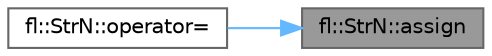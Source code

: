 digraph "fl::StrN::assign"
{
 // INTERACTIVE_SVG=YES
 // LATEX_PDF_SIZE
  bgcolor="transparent";
  edge [fontname=Helvetica,fontsize=10,labelfontname=Helvetica,labelfontsize=10];
  node [fontname=Helvetica,fontsize=10,shape=box,height=0.2,width=0.4];
  rankdir="RL";
  Node1 [id="Node000001",label="fl::StrN::assign",height=0.2,width=0.4,color="gray40", fillcolor="grey60", style="filled", fontcolor="black",tooltip=" "];
  Node1 -> Node2 [id="edge1_Node000001_Node000002",dir="back",color="steelblue1",style="solid",tooltip=" "];
  Node2 [id="Node000002",label="fl::StrN::operator=",height=0.2,width=0.4,color="grey40", fillcolor="white", style="filled",URL="$dc/d96/classfl_1_1_str_n_a20379bf7b4b85c205af676ce056aa37f.html#a20379bf7b4b85c205af676ce056aa37f",tooltip=" "];
}
